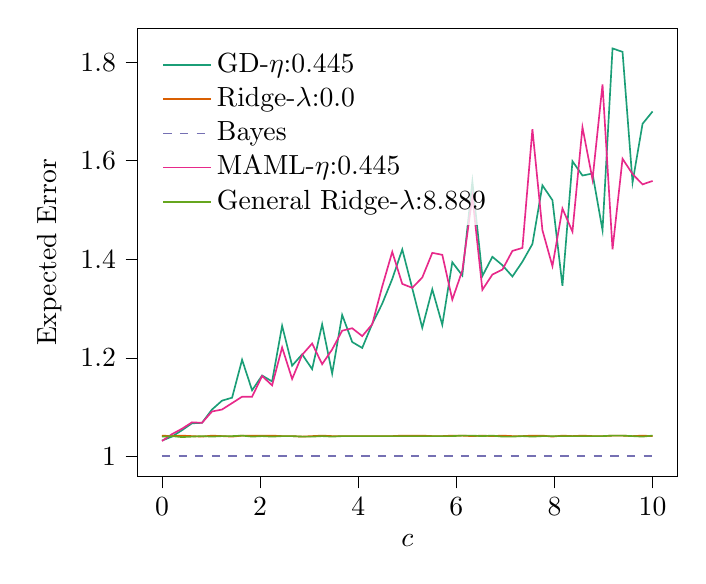 % This file was created with tikzplotlib v0.10.1.
\begin{tikzpicture}

\definecolor{chocolate217952}{RGB}{217,95,2}
\definecolor{darkcyan27158119}{RGB}{27,158,119}
\definecolor{darkgray176}{RGB}{176,176,176}
\definecolor{deeppink23141138}{RGB}{231,41,138}
\definecolor{lightslategray117112179}{RGB}{117,112,179}
\definecolor{olivedrab10216630}{RGB}{102,166,30}

\begin{axis}[
legend cell align={left},
legend style={
  fill opacity=0.8,
  draw opacity=1,
  text opacity=1,
  at={(0.03,0.97)},
  anchor=north west,
  draw=none
},
tick align=outside,
tick pos=left,
x grid style={darkgray176},
xlabel={\(\displaystyle c\)},
xmin=-0.5, xmax=10.5,
xtick style={color=black},
y grid style={darkgray176},
ylabel={Expected Error},
ymin=0.959, ymax=1.869,
ytick style={color=black}
]
\addplot [semithick, darkcyan27158119]
table {%
0 1.032
0.204 1.04
0.408 1.053
0.612 1.067
0.816 1.068
1.02 1.095
1.224 1.113
1.429 1.119
1.633 1.196
1.837 1.134
2.041 1.164
2.245 1.152
2.449 1.265
2.653 1.184
2.857 1.207
3.061 1.177
3.265 1.268
3.469 1.168
3.673 1.287
3.878 1.232
4.082 1.22
4.286 1.269
4.49 1.31
4.694 1.36
4.898 1.42
5.102 1.341
5.306 1.261
5.51 1.339
5.714 1.267
5.918 1.394
6.122 1.367
6.327 1.558
6.531 1.366
6.735 1.405
6.939 1.388
7.143 1.365
7.347 1.395
7.551 1.431
7.755 1.55
7.959 1.52
8.163 1.346
8.367 1.599
8.571 1.57
8.776 1.574
8.98 1.459
9.184 1.828
9.388 1.821
9.592 1.556
9.796 1.675
10 1.7
};
\addlegendentry{GD-$\eta$:0.445}
\addplot [semithick, chocolate217952]
table {%
0 1.042
0.204 1.041
0.408 1.042
0.612 1.041
0.816 1.04
1.02 1.042
1.224 1.041
1.429 1.04
1.633 1.042
1.837 1.042
2.041 1.042
2.245 1.042
2.449 1.041
2.653 1.041
2.857 1.04
3.061 1.041
3.265 1.042
3.469 1.041
3.673 1.041
3.878 1.041
4.082 1.041
4.286 1.041
4.49 1.041
4.694 1.041
4.898 1.042
5.102 1.042
5.306 1.042
5.51 1.041
5.714 1.041
5.918 1.042
6.122 1.042
6.327 1.041
6.531 1.042
6.735 1.041
6.939 1.042
7.143 1.041
7.347 1.041
7.551 1.042
7.755 1.042
7.959 1.04
8.163 1.042
8.367 1.041
8.571 1.042
8.776 1.041
8.98 1.041
9.184 1.042
9.388 1.042
9.592 1.041
9.796 1.042
10 1.041
};
\addlegendentry{Ridge-$\lambda$:0.0}
\addplot [semithick, lightslategray117112179, dashed]
table {%
0 1.0
0.204 1.0
0.408 1.0
0.612 1.0
0.816 1.0
1.02 1.0
1.224 1.0
1.429 1.0
1.633 1.0
1.837 1.0
2.041 1.0
2.245 1.0
2.449 1.0
2.653 1.0
2.857 1.0
3.061 1.0
3.265 1.0
3.469 1.0
3.673 1.0
3.878 1.0
4.082 1.0
4.286 1.0
4.49 1.0
4.694 1.0
4.898 1.0
5.102 1.0
5.306 1.0
5.51 1.0
5.714 1.0
5.918 1.0
6.122 1.0
6.327 1.0
6.531 1.0
6.735 1.0
6.939 1.0
7.143 1.0
7.347 1.0
7.551 1.0
7.755 1.0
7.959 1.0
8.163 1.0
8.367 1.0
8.571 1.0
8.776 1.0
8.98 1.0
9.184 1.0
9.388 1.0
9.592 1.0
9.796 1.0
10 1.0
};
\addlegendentry{Bayes}
\addplot [semithick, deeppink23141138]
table {%
0 1.031
0.204 1.045
0.408 1.056
0.612 1.069
0.816 1.068
1.02 1.091
1.224 1.095
1.429 1.108
1.633 1.121
1.837 1.121
2.041 1.163
2.245 1.144
2.449 1.221
2.653 1.157
2.857 1.206
3.061 1.229
3.265 1.187
3.469 1.217
3.673 1.255
3.878 1.26
4.082 1.244
4.286 1.268
4.49 1.345
4.694 1.415
4.898 1.35
5.102 1.342
5.306 1.363
5.51 1.413
5.714 1.409
5.918 1.318
6.122 1.377
6.327 1.527
6.531 1.338
6.735 1.369
6.939 1.379
7.143 1.417
7.347 1.423
7.551 1.664
7.755 1.459
7.959 1.386
8.163 1.503
8.367 1.456
8.571 1.668
8.776 1.562
8.98 1.755
9.184 1.42
9.388 1.604
9.592 1.573
9.796 1.552
10 1.559
};
\addlegendentry{MAML-$\eta$:0.445}
\addplot [semithick, olivedrab10216630]
table {%
0 1.04
0.204 1.041
0.408 1.039
0.612 1.04
0.816 1.041
1.02 1.04
1.224 1.041
1.429 1.041
1.633 1.042
1.837 1.04
2.041 1.041
2.245 1.04
2.449 1.041
2.653 1.041
2.857 1.04
3.061 1.04
3.265 1.041
3.469 1.04
3.673 1.041
3.878 1.041
4.082 1.041
4.286 1.041
4.49 1.041
4.694 1.041
4.898 1.041
5.102 1.041
5.306 1.041
5.51 1.041
5.714 1.041
5.918 1.041
6.122 1.042
6.327 1.042
6.531 1.041
6.735 1.042
6.939 1.04
7.143 1.04
7.347 1.041
7.551 1.04
7.755 1.041
7.959 1.041
8.163 1.041
8.367 1.041
8.571 1.041
8.776 1.041
8.98 1.041
9.184 1.042
9.388 1.042
9.592 1.041
9.796 1.04
10 1.042
};
\addlegendentry{General Ridge-$\lambda$:8.889}
\end{axis}

\end{tikzpicture}

